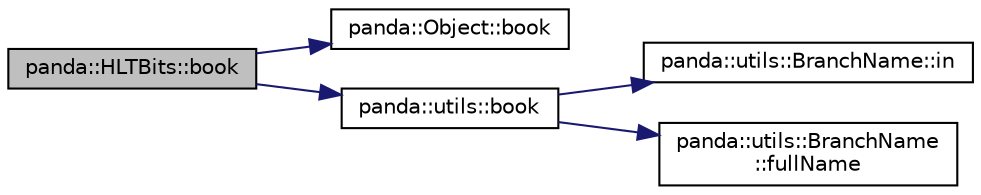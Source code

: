 digraph "panda::HLTBits::book"
{
 // INTERACTIVE_SVG=YES
  edge [fontname="Helvetica",fontsize="10",labelfontname="Helvetica",labelfontsize="10"];
  node [fontname="Helvetica",fontsize="10",shape=record];
  rankdir="LR";
  Node1 [label="panda::HLTBits::book",height=0.2,width=0.4,color="black", fillcolor="grey75", style="filled" fontcolor="black"];
  Node1 -> Node2 [color="midnightblue",fontsize="10",style="solid"];
  Node2 [label="panda::Object::book",height=0.2,width=0.4,color="black", fillcolor="white", style="filled",URL="$classpanda_1_1Object.html#a2fcd6665633deef16e86aa4e49135dd7",tooltip="Book new branches to the tree corresponding to the variables of this object. "];
  Node1 -> Node3 [color="midnightblue",fontsize="10",style="solid"];
  Node3 [label="panda::utils::book",height=0.2,width=0.4,color="black", fillcolor="white", style="filled",URL="$namespacepanda_1_1utils.html#aaa6c7cd5892388e6ffdf713b11abf793",tooltip="Book the branch. "];
  Node3 -> Node4 [color="midnightblue",fontsize="10",style="solid"];
  Node4 [label="panda::utils::BranchName::in",height=0.2,width=0.4,color="black", fillcolor="white", style="filled",URL="$classpanda_1_1utils_1_1BranchName.html#a6cc8a6df7c5b12a0221fd49773cca6a7",tooltip="Is the name included and not vetoed? "];
  Node3 -> Node5 [color="midnightblue",fontsize="10",style="solid"];
  Node5 [label="panda::utils::BranchName\l::fullName",height=0.2,width=0.4,color="black", fillcolor="white", style="filled",URL="$classpanda_1_1utils_1_1BranchName.html#a13958ff4a9d554d2c057c600b4f70412",tooltip="Prepend the branch name with &lt;objName.&gt;. "];
}
